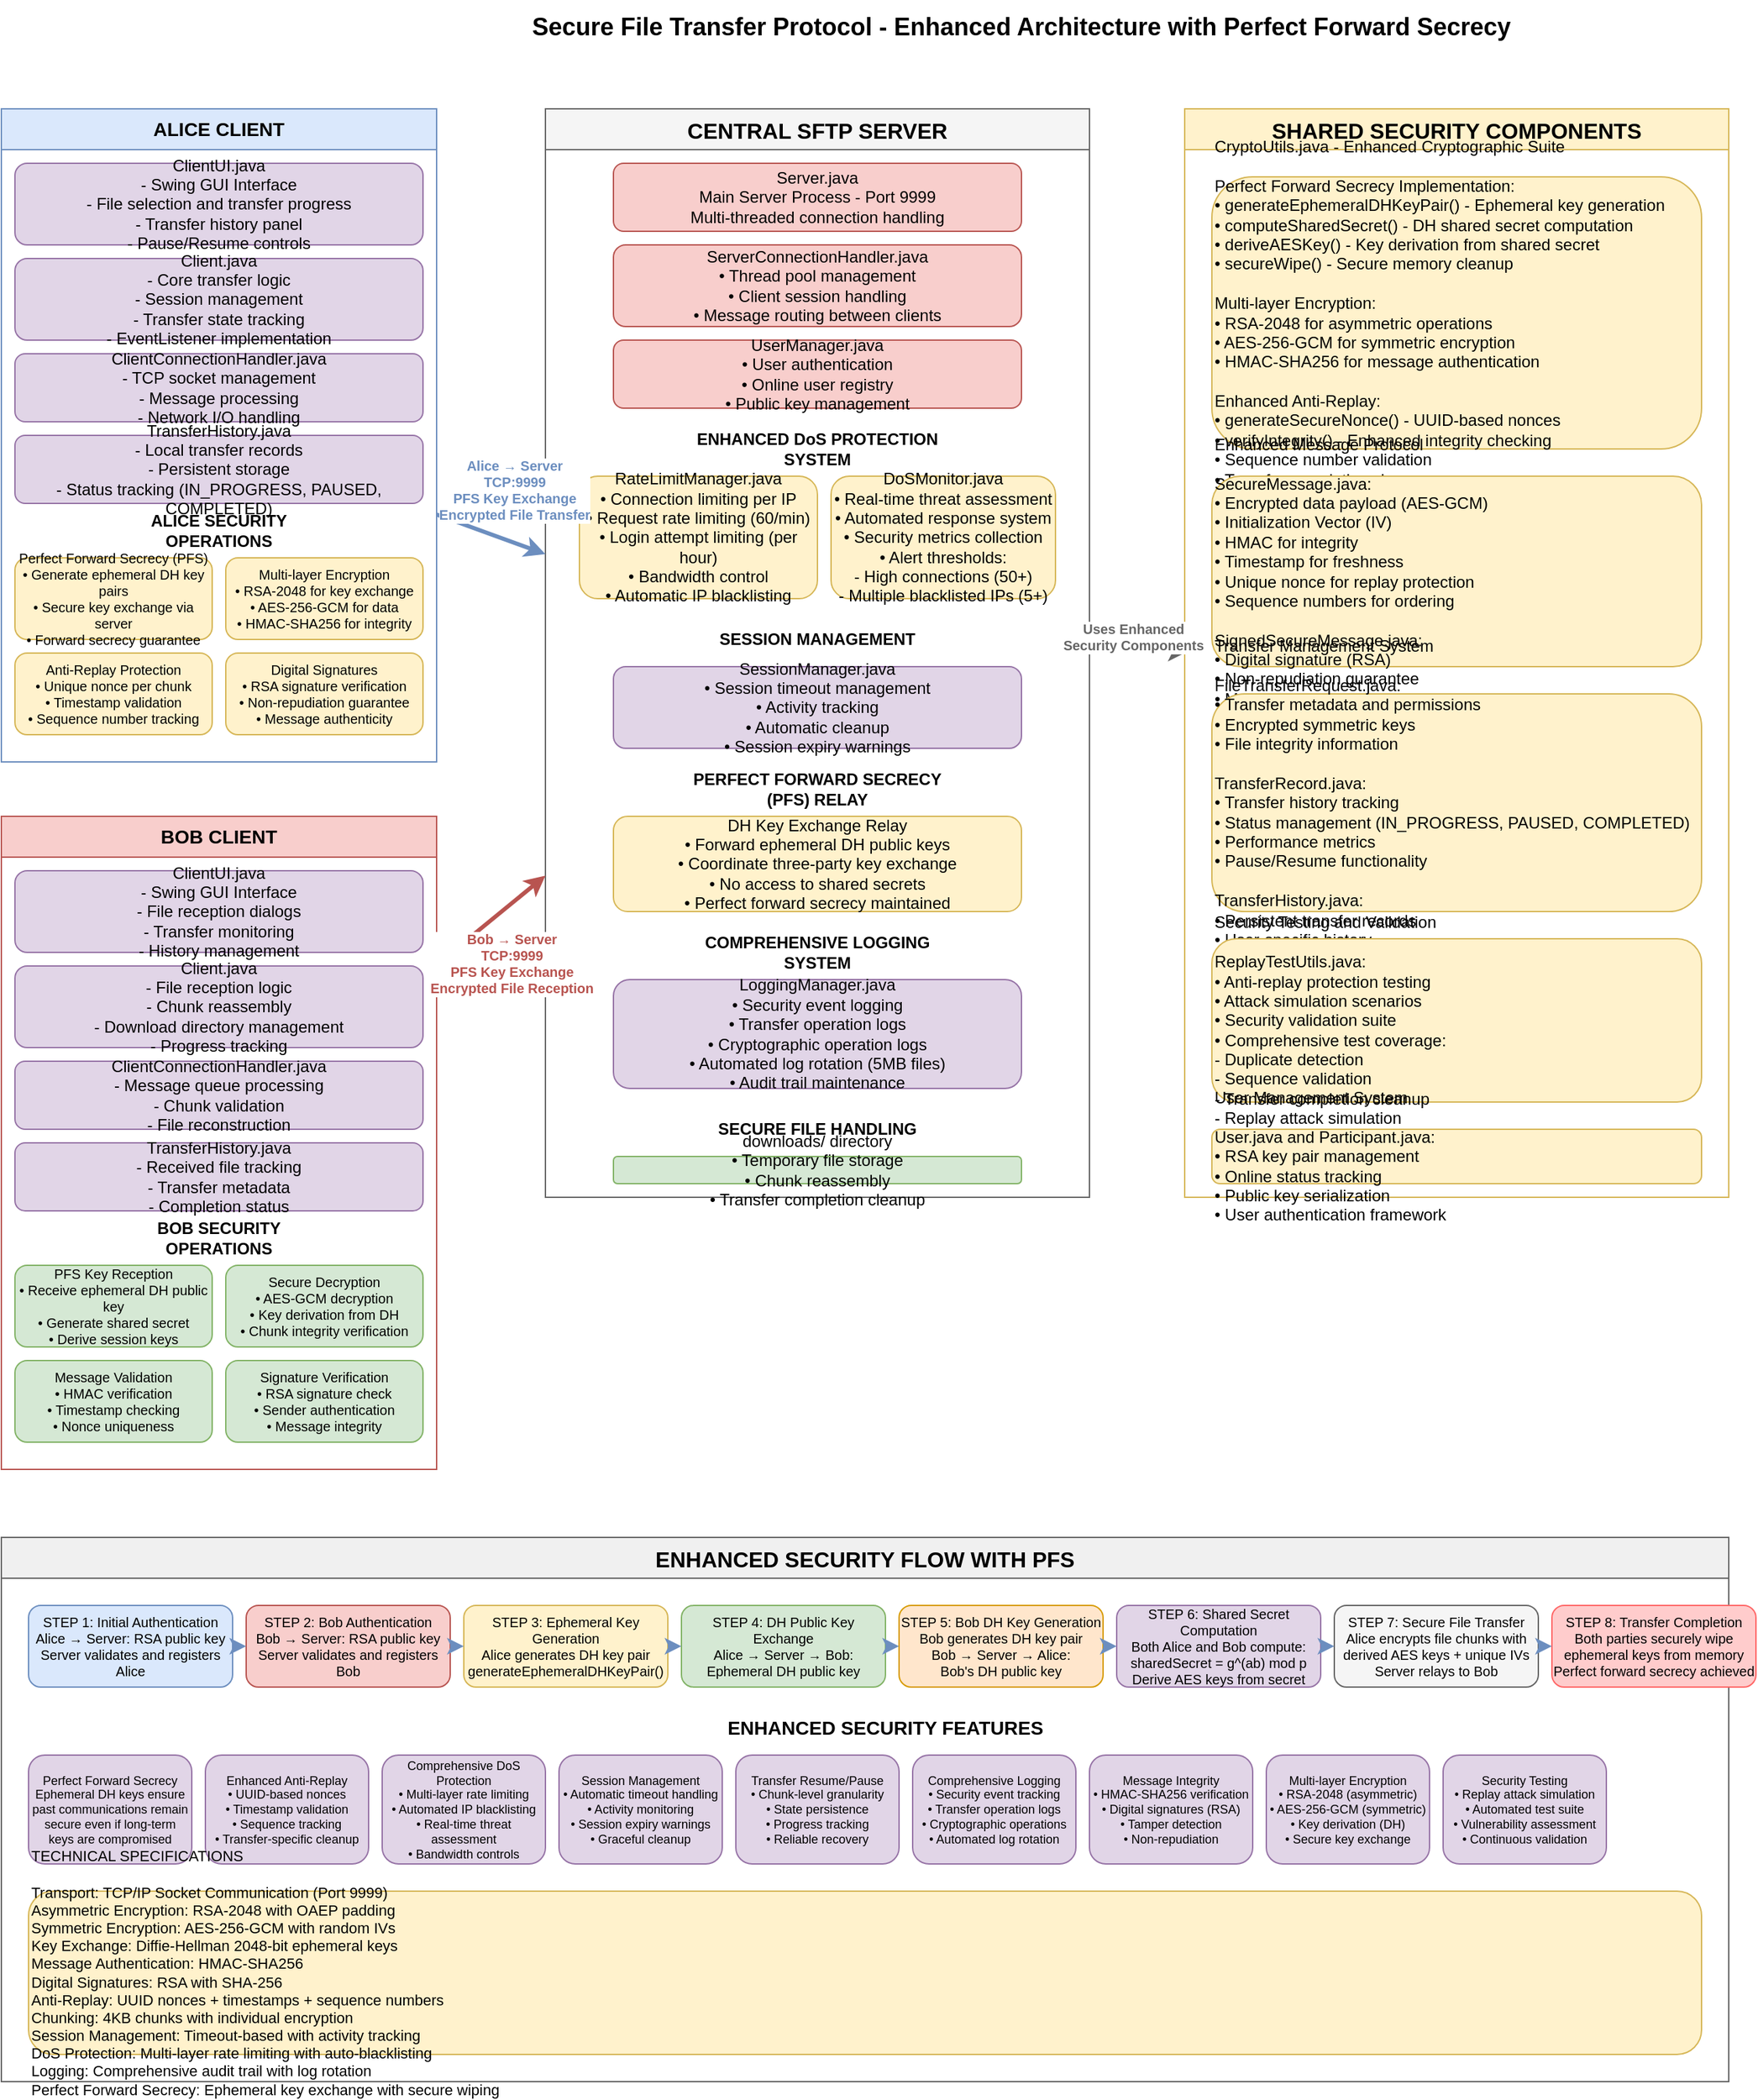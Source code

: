 <mxfile version="28.0.6">
  <diagram name="Updated SFTP Architecture with PFS" id="updated-sftp-architecture">
    <mxGraphModel dx="2066" dy="1184" grid="1" gridSize="10" guides="1" tooltips="1" connect="1" arrows="1" fold="1" page="1" pageScale="1" pageWidth="1800" pageHeight="1600" math="0" shadow="0">
      <root>
        <mxCell id="0" />
        <mxCell id="1" parent="0" />
        <mxCell id="title" value="Secure File Transfer Protocol - Enhanced Architecture with Perfect Forward Secrecy" style="text;html=1;strokeColor=none;fillColor=none;align=center;verticalAlign=middle;whiteSpace=wrap;rounded=0;fontSize=18;fontStyle=1" parent="1" vertex="1">
          <mxGeometry x="400" y="20" width="800" height="40" as="geometry" />
        </mxCell>
        <mxCell id="alice-container" value="ALICE CLIENT" style="swimlane;fontStyle=1;align=center;verticalAlign=top;childLayout=stackLayout;horizontal=1;startSize=30;horizontalStack=0;resizeParent=1;resizeParentMax=0;resizeLast=0;collapsible=0;marginBottom=0;fillColor=#dae8fc;strokeColor=#6c8ebf;fontSize=14" parent="1" vertex="1">
          <mxGeometry x="50" y="100" width="320" height="480" as="geometry" />
        </mxCell>
        <mxCell id="alice-ui" value="ClientUI.java&#xa;- Swing GUI Interface&#xa;- File selection and transfer progress&#xa;- Transfer history panel&#xa;- Pause/Resume controls" style="rounded=1;whiteSpace=wrap;html=1;fillColor=#e1d5e7;strokeColor=#9673a6" parent="alice-container" vertex="1">
          <mxGeometry x="10" y="40" width="300" height="60" as="geometry" />
        </mxCell>
        <mxCell id="alice-client" value="Client.java&#xa;- Core transfer logic&#xa;- Session management&#xa;- Transfer state tracking&#xa;- EventListener implementation" style="rounded=1;whiteSpace=wrap;html=1;fillColor=#e1d5e7;strokeColor=#9673a6" parent="alice-container" vertex="1">
          <mxGeometry x="10" y="110" width="300" height="60" as="geometry" />
        </mxCell>
        <mxCell id="alice-handler" value="ClientConnectionHandler.java&#xa;- TCP socket management&#xa;- Message processing&#xa;- Network I/O handling" style="rounded=1;whiteSpace=wrap;html=1;fillColor=#e1d5e7;strokeColor=#9673a6" parent="alice-container" vertex="1">
          <mxGeometry x="10" y="180" width="300" height="50" as="geometry" />
        </mxCell>
        <mxCell id="alice-history" value="TransferHistory.java&#xa;- Local transfer records&#xa;- Persistent storage&#xa;- Status tracking (IN_PROGRESS, PAUSED, COMPLETED)" style="rounded=1;whiteSpace=wrap;html=1;fillColor=#e1d5e7;strokeColor=#9673a6" parent="alice-container" vertex="1">
          <mxGeometry x="10" y="240" width="300" height="50" as="geometry" />
        </mxCell>
        <mxCell id="alice-security-title" value="ALICE SECURITY OPERATIONS" style="text;html=1;strokeColor=none;fillColor=none;align=center;verticalAlign=middle;whiteSpace=wrap;rounded=0;fontSize=12;fontStyle=1" parent="alice-container" vertex="1">
          <mxGeometry x="85" y="300" width="150" height="20" as="geometry" />
        </mxCell>
        <mxCell id="alice-crypto" value="Perfect Forward Secrecy (PFS)&#xa;• Generate ephemeral DH key pairs&#xa;• Secure key exchange via server&#xa;• Forward secrecy guarantee" style="rounded=1;whiteSpace=wrap;html=1;fillColor=#fff2cc;strokeColor=#d6b656;fontSize=10" parent="alice-container" vertex="1">
          <mxGeometry x="10" y="330" width="145" height="60" as="geometry" />
        </mxCell>
        <mxCell id="alice-encryption" value="Multi-layer Encryption&#xa;• RSA-2048 for key exchange&#xa;• AES-256-GCM for data&#xa;• HMAC-SHA256 for integrity" style="rounded=1;whiteSpace=wrap;html=1;fillColor=#fff2cc;strokeColor=#d6b656;fontSize=10" parent="alice-container" vertex="1">
          <mxGeometry x="165" y="330" width="145" height="60" as="geometry" />
        </mxCell>
        <mxCell id="alice-replay" value="Anti-Replay Protection&#xa;• Unique nonce per chunk&#xa;• Timestamp validation&#xa;• Sequence number tracking" style="rounded=1;whiteSpace=wrap;html=1;fillColor=#fff2cc;strokeColor=#d6b656;fontSize=10" parent="alice-container" vertex="1">
          <mxGeometry x="10" y="400" width="145" height="60" as="geometry" />
        </mxCell>
        <mxCell id="alice-digital-sig" value="Digital Signatures&#xa;• RSA signature verification&#xa;• Non-repudiation guarantee&#xa;• Message authenticity" style="rounded=1;whiteSpace=wrap;html=1;fillColor=#fff2cc;strokeColor=#d6b656;fontSize=10" parent="alice-container" vertex="1">
          <mxGeometry x="165" y="400" width="145" height="60" as="geometry" />
        </mxCell>
        <mxCell id="bob-container" value="BOB CLIENT" style="swimlane;fontStyle=1;align=center;verticalAlign=top;childLayout=stackLayout;horizontal=1;startSize=30;horizontalStack=0;resizeParent=1;resizeParentMax=0;resizeLast=0;collapsible=0;marginBottom=0;fillColor=#f8cecc;strokeColor=#b85450;fontSize=14" parent="1" vertex="1">
          <mxGeometry x="50" y="620" width="320" height="480" as="geometry" />
        </mxCell>
        <mxCell id="bob-ui" value="ClientUI.java&#xa;- Swing GUI Interface&#xa;- File reception dialogs&#xa;- Transfer monitoring&#xa;- History management" style="rounded=1;whiteSpace=wrap;html=1;fillColor=#e1d5e7;strokeColor=#9673a6" parent="bob-container" vertex="1">
          <mxGeometry x="10" y="40" width="300" height="60" as="geometry" />
        </mxCell>
        <mxCell id="bob-client" value="Client.java&#xa;- File reception logic&#xa;- Chunk reassembly&#xa;- Download directory management&#xa;- Progress tracking" style="rounded=1;whiteSpace=wrap;html=1;fillColor=#e1d5e7;strokeColor=#9673a6" parent="bob-container" vertex="1">
          <mxGeometry x="10" y="110" width="300" height="60" as="geometry" />
        </mxCell>
        <mxCell id="bob-handler" value="ClientConnectionHandler.java&#xa;- Message queue processing&#xa;- Chunk validation&#xa;- File reconstruction" style="rounded=1;whiteSpace=wrap;html=1;fillColor=#e1d5e7;strokeColor=#9673a6" parent="bob-container" vertex="1">
          <mxGeometry x="10" y="180" width="300" height="50" as="geometry" />
        </mxCell>
        <mxCell id="bob-history" value="TransferHistory.java&#xa;- Received file tracking&#xa;- Transfer metadata&#xa;- Completion status" style="rounded=1;whiteSpace=wrap;html=1;fillColor=#e1d5e7;strokeColor=#9673a6" parent="bob-container" vertex="1">
          <mxGeometry x="10" y="240" width="300" height="50" as="geometry" />
        </mxCell>
        <mxCell id="bob-security-title" value="BOB SECURITY OPERATIONS" style="text;html=1;strokeColor=none;fillColor=none;align=center;verticalAlign=middle;whiteSpace=wrap;rounded=0;fontSize=12;fontStyle=1" parent="bob-container" vertex="1">
          <mxGeometry x="85" y="300" width="150" height="20" as="geometry" />
        </mxCell>
        <mxCell id="bob-pfs" value="PFS Key Reception&#xa;• Receive ephemeral DH public key&#xa;• Generate shared secret&#xa;• Derive session keys" style="rounded=1;whiteSpace=wrap;html=1;fillColor=#d5e8d4;strokeColor=#82b366;fontSize=10" parent="bob-container" vertex="1">
          <mxGeometry x="10" y="330" width="145" height="60" as="geometry" />
        </mxCell>
        <mxCell id="bob-decryption" value="Secure Decryption&#xa;• AES-GCM decryption&#xa;• Key derivation from DH&#xa;• Chunk integrity verification" style="rounded=1;whiteSpace=wrap;html=1;fillColor=#d5e8d4;strokeColor=#82b366;fontSize=10" parent="bob-container" vertex="1">
          <mxGeometry x="165" y="330" width="145" height="60" as="geometry" />
        </mxCell>
        <mxCell id="bob-validation" value="Message Validation&#xa;• HMAC verification&#xa;• Timestamp checking&#xa;• Nonce uniqueness" style="rounded=1;whiteSpace=wrap;html=1;fillColor=#d5e8d4;strokeColor=#82b366;fontSize=10" parent="bob-container" vertex="1">
          <mxGeometry x="10" y="400" width="145" height="60" as="geometry" />
        </mxCell>
        <mxCell id="bob-signature" value="Signature Verification&#xa;• RSA signature check&#xa;• Sender authentication&#xa;• Message integrity" style="rounded=1;whiteSpace=wrap;html=1;fillColor=#d5e8d4;strokeColor=#82b366;fontSize=10" parent="bob-container" vertex="1">
          <mxGeometry x="165" y="400" width="145" height="60" as="geometry" />
        </mxCell>
        <mxCell id="server-container" value="CENTRAL SFTP SERVER" style="swimlane;fontStyle=1;align=center;verticalAlign=top;childLayout=stackLayout;horizontal=1;startSize=30;horizontalStack=0;resizeParent=1;resizeParentMax=0;resizeLast=0;collapsible=0;marginBottom=0;fillColor=#f5f5f5;strokeColor=#666666;fontSize=16" parent="1" vertex="1">
          <mxGeometry x="450" y="100" width="400" height="800" as="geometry" />
        </mxCell>
        <mxCell id="server-main" value="Server.java&#xa;Main Server Process - Port 9999&#xa;Multi-threaded connection handling" style="rounded=1;whiteSpace=wrap;html=1;fillColor=#f8cecc;strokeColor=#b85450" parent="server-container" vertex="1">
          <mxGeometry x="50" y="40" width="300" height="50" as="geometry" />
        </mxCell>
        <mxCell id="server-connection-mgmt" value="ServerConnectionHandler.java&#xa;• Thread pool management&#xa;• Client session handling&#xa;• Message routing between clients" style="rounded=1;whiteSpace=wrap;html=1;fillColor=#f8cecc;strokeColor=#b85450" parent="server-container" vertex="1">
          <mxGeometry x="50" y="100" width="300" height="60" as="geometry" />
        </mxCell>
        <mxCell id="user-manager" value="UserManager.java&#xa;• User authentication&#xa;• Online user registry&#xa;• Public key management" style="rounded=1;whiteSpace=wrap;html=1;fillColor=#f8cecc;strokeColor=#b85450" parent="server-container" vertex="1">
          <mxGeometry x="50" y="170" width="300" height="50" as="geometry" />
        </mxCell>
        <mxCell id="dos-title" value="ENHANCED DoS PROTECTION SYSTEM" style="text;html=1;strokeColor=none;fillColor=none;align=center;verticalAlign=middle;whiteSpace=wrap;rounded=0;fontSize=12;fontStyle=1" parent="server-container" vertex="1">
          <mxGeometry x="100" y="240" width="200" height="20" as="geometry" />
        </mxCell>
        <mxCell id="rate-limit-manager" value="RateLimitManager.java&#xa;• Connection limiting per IP&#xa;• Request rate limiting (60/min)&#xa;• Login attempt limiting (per hour)&#xa;• Bandwidth control&#xa;• Automatic IP blacklisting" style="rounded=1;whiteSpace=wrap;html=1;fillColor=#fff2cc;strokeColor=#d6b656" parent="server-container" vertex="1">
          <mxGeometry x="25" y="270" width="175" height="90" as="geometry" />
        </mxCell>
        <mxCell id="dos-monitor" value="DoSMonitor.java&#xa;• Real-time threat assessment&#xa;• Automated response system&#xa;• Security metrics collection&#xa;• Alert thresholds:&#xa;  - High connections (50+)&#xa;  - Multiple blacklisted IPs (5+)" style="rounded=1;whiteSpace=wrap;html=1;fillColor=#fff2cc;strokeColor=#d6b656" parent="server-container" vertex="1">
          <mxGeometry x="210" y="270" width="165" height="90" as="geometry" />
        </mxCell>
        <mxCell id="session-title" value="SESSION MANAGEMENT" style="text;html=1;strokeColor=none;fillColor=none;align=center;verticalAlign=middle;whiteSpace=wrap;rounded=0;fontSize=12;fontStyle=1" parent="server-container" vertex="1">
          <mxGeometry x="100" y="380" width="200" height="20" as="geometry" />
        </mxCell>
        <mxCell id="session-manager" value="SessionManager.java&#xa;• Session timeout management&#xa;• Activity tracking&#xa;• Automatic cleanup&#xa;• Session expiry warnings" style="rounded=1;whiteSpace=wrap;html=1;fillColor=#e1d5e7;strokeColor=#9673a6" parent="server-container" vertex="1">
          <mxGeometry x="50" y="410" width="300" height="60" as="geometry" />
        </mxCell>
        <mxCell id="pfs-title" value="PERFECT FORWARD SECRECY (PFS) RELAY" style="text;html=1;strokeColor=none;fillColor=none;align=center;verticalAlign=middle;whiteSpace=wrap;rounded=0;fontSize=12;fontStyle=1" parent="server-container" vertex="1">
          <mxGeometry x="100" y="490" width="200" height="20" as="geometry" />
        </mxCell>
        <mxCell id="pfs-relay" value="DH Key Exchange Relay&#xa;• Forward ephemeral DH public keys&#xa;• Coordinate three-party key exchange&#xa;• No access to shared secrets&#xa;• Perfect forward secrecy maintained" style="rounded=1;whiteSpace=wrap;html=1;fillColor=#fff2cc;strokeColor=#d6b656" parent="server-container" vertex="1">
          <mxGeometry x="50" y="520" width="300" height="70" as="geometry" />
        </mxCell>
        <mxCell id="logging-title" value="COMPREHENSIVE LOGGING SYSTEM" style="text;html=1;strokeColor=none;fillColor=none;align=center;verticalAlign=middle;whiteSpace=wrap;rounded=0;fontSize=12;fontStyle=1" parent="server-container" vertex="1">
          <mxGeometry x="100" y="610" width="200" height="20" as="geometry" />
        </mxCell>
        <mxCell id="logging-manager" value="LoggingManager.java&#xa;• Security event logging&#xa;• Transfer operation logs&#xa;• Cryptographic operation logs&#xa;• Automated log rotation (5MB files)&#xa;• Audit trail maintenance" style="rounded=1;whiteSpace=wrap;html=1;fillColor=#e1d5e7;strokeColor=#9673a6" parent="server-container" vertex="1">
          <mxGeometry x="50" y="640" width="300" height="80" as="geometry" />
        </mxCell>
        <mxCell id="storage-title" value="SECURE FILE HANDLING" style="text;html=1;strokeColor=none;fillColor=none;align=center;verticalAlign=middle;whiteSpace=wrap;rounded=0;fontSize=12;fontStyle=1" parent="server-container" vertex="1">
          <mxGeometry x="100" y="740" width="200" height="20" as="geometry" />
        </mxCell>
        <mxCell id="file-storage" value="downloads/ directory&#xa;• Temporary file storage&#xa;• Chunk reassembly&#xa;• Transfer completion cleanup" style="rounded=1;whiteSpace=wrap;html=1;fillColor=#d5e8d4;strokeColor=#82b366" parent="server-container" vertex="1">
          <mxGeometry x="50" y="770" width="300" height="20" as="geometry" />
        </mxCell>
        <mxCell id="shared-container" value="SHARED SECURITY COMPONENTS" style="swimlane;fontStyle=1;align=center;verticalAlign=top;childLayout=stackLayout;horizontal=1;startSize=30;horizontalStack=0;resizeParent=1;resizeParentMax=0;resizeLast=0;collapsible=0;marginBottom=0;fillColor=#fff2cc;strokeColor=#d6b656;fontSize=16" parent="1" vertex="1">
          <mxGeometry x="920" y="100" width="400" height="800" as="geometry" />
        </mxCell>
        <mxCell id="crypto-utils" value="CryptoUtils.java - Enhanced Cryptographic Suite&#xa;&#xa;Perfect Forward Secrecy Implementation:&#xa;• generateEphemeralDHKeyPair() - Ephemeral key generation&#xa;• computeSharedSecret() - DH shared secret computation&#xa;• deriveAESKey() - Key derivation from shared secret&#xa;• secureWipe() - Secure memory cleanup&#xa;&#xa;Multi-layer Encryption:&#xa;• RSA-2048 for asymmetric operations&#xa;• AES-256-GCM for symmetric encryption&#xa;• HMAC-SHA256 for message authentication&#xa;&#xa;Enhanced Anti-Replay:&#xa;• generateSecureNonce() - UUID-based nonces&#xa;• verifyIntegrity() - Enhanced integrity checking&#xa;• Sequence number validation&#xa;• Transfer completion cleanup" style="rounded=1;whiteSpace=wrap;html=1;fillColor=#fff2cc;strokeColor=#d6b656;align=left" parent="shared-container" vertex="1">
          <mxGeometry x="20" y="50" width="360" height="200" as="geometry" />
        </mxCell>
        <mxCell id="message-protocol" value="Enhanced Message Protocol&#xa;&#xa;SecureMessage.java:&#xa;• Encrypted data payload (AES-GCM)&#xa;• Initialization Vector (IV)&#xa;• HMAC for integrity&#xa;• Timestamp for freshness&#xa;• Unique nonce for replay protection&#xa;• Sequence numbers for ordering&#xa;&#xa;SignedSecureMessage.java:&#xa;• Digital signature (RSA)&#xa;• Non-repudiation guarantee&#xa;• Message authenticity verification" style="rounded=1;whiteSpace=wrap;html=1;fillColor=#fff2cc;strokeColor=#d6b656;align=left" parent="shared-container" vertex="1">
          <mxGeometry x="20" y="270" width="360" height="140" as="geometry" />
        </mxCell>
        <mxCell id="transfer-mgmt" value="Transfer Management System&#xa;&#xa;FileTransferRequest.java:&#xa;• Transfer metadata and permissions&#xa;• Encrypted symmetric keys&#xa;• File integrity information&#xa;&#xa;TransferRecord.java:&#xa;• Transfer history tracking&#xa;• Status management (IN_PROGRESS, PAUSED, COMPLETED)&#xa;• Performance metrics&#xa;• Pause/Resume functionality&#xa;&#xa;TransferHistory.java:&#xa;• Persistent transfer records&#xa;• User-specific history&#xa;• Audit trail maintenance" style="rounded=1;whiteSpace=wrap;html=1;fillColor=#fff2cc;strokeColor=#d6b656;align=left" parent="shared-container" vertex="1">
          <mxGeometry x="20" y="430" width="360" height="160" as="geometry" />
        </mxCell>
        <mxCell id="security-testing" value="Security Testing and Validation&#xa;&#xa;ReplayTestUtils.java:&#xa;• Anti-replay protection testing&#xa;• Attack simulation scenarios&#xa;• Security validation suite&#xa;• Comprehensive test coverage:&#xa;  - Duplicate detection&#xa;  - Sequence validation&#xa;  - Transfer completion cleanup&#xa;  - Replay attack simulation" style="rounded=1;whiteSpace=wrap;html=1;fillColor=#fff2cc;strokeColor=#d6b656;align=left" parent="shared-container" vertex="1">
          <mxGeometry x="20" y="610" width="360" height="120" as="geometry" />
        </mxCell>
        <mxCell id="user-system" value="User Management System&#xa;&#xa;User.java and Participant.java:&#xa;• RSA key pair management&#xa;• Online status tracking&#xa;• Public key serialization&#xa;• User authentication framework" style="rounded=1;whiteSpace=wrap;html=1;fillColor=#fff2cc;strokeColor=#d6b656;align=left" parent="shared-container" vertex="1">
          <mxGeometry x="20" y="750" width="360" height="40" as="geometry" />
        </mxCell>
        <mxCell id="security-flow-container" value="ENHANCED SECURITY FLOW WITH PFS" style="swimlane;fontStyle=1;align=center;verticalAlign=top;childLayout=stackLayout;horizontal=1;startSize=30;horizontalStack=0;resizeParent=1;resizeParentMax=0;resizeLast=0;collapsible=0;marginBottom=0;fillColor=#f0f0f0;strokeColor=#666666;fontSize=16" parent="1" vertex="1">
          <mxGeometry x="50" y="1150" width="1270" height="400" as="geometry" />
        </mxCell>
        <mxCell id="pfs-step1" value="STEP 1: Initial Authentication&#xa;Alice → Server: RSA public key&#xa;Server validates and registers Alice" style="rounded=1;whiteSpace=wrap;html=1;fillColor=#dae8fc;strokeColor=#6c8ebf;fontSize=10" parent="security-flow-container" vertex="1">
          <mxGeometry x="20" y="50" width="150" height="60" as="geometry" />
        </mxCell>
        <mxCell id="pfs-step2" value="STEP 2: Bob Authentication&#xa;Bob → Server: RSA public key&#xa;Server validates and registers Bob" style="rounded=1;whiteSpace=wrap;html=1;fillColor=#f8cecc;strokeColor=#b85450;fontSize=10" parent="security-flow-container" vertex="1">
          <mxGeometry x="180" y="50" width="150" height="60" as="geometry" />
        </mxCell>
        <mxCell id="pfs-step3" value="STEP 3: Ephemeral Key Generation&#xa;Alice generates DH key pair&#xa;generateEphemeralDHKeyPair()" style="rounded=1;whiteSpace=wrap;html=1;fillColor=#fff2cc;strokeColor=#d6b656;fontSize=10" parent="security-flow-container" vertex="1">
          <mxGeometry x="340" y="50" width="150" height="60" as="geometry" />
        </mxCell>
        <mxCell id="pfs-step4" value="STEP 4: DH Public Key Exchange&#xa;Alice → Server → Bob:&#xa;Ephemeral DH public key" style="rounded=1;whiteSpace=wrap;html=1;fillColor=#d5e8d4;strokeColor=#82b366;fontSize=10" parent="security-flow-container" vertex="1">
          <mxGeometry x="500" y="50" width="150" height="60" as="geometry" />
        </mxCell>
        <mxCell id="pfs-step5" value="STEP 5: Bob DH Key Generation&#xa;Bob generates DH key pair&#xa;Bob → Server → Alice:&#xa;Bob&#39;s DH public key" style="rounded=1;whiteSpace=wrap;html=1;fillColor=#ffe6cc;strokeColor=#d79b00;fontSize=10" parent="security-flow-container" vertex="1">
          <mxGeometry x="660" y="50" width="150" height="60" as="geometry" />
        </mxCell>
        <mxCell id="pfs-step6" value="STEP 6: Shared Secret Computation&#xa;Both Alice and Bob compute:&#xa;sharedSecret = g^(ab) mod p&#xa;Derive AES keys from secret" style="rounded=1;whiteSpace=wrap;html=1;fillColor=#e1d5e7;strokeColor=#9673a6;fontSize=10" parent="security-flow-container" vertex="1">
          <mxGeometry x="820" y="50" width="150" height="60" as="geometry" />
        </mxCell>
        <mxCell id="pfs-step7" value="STEP 7: Secure File Transfer&#xa;Alice encrypts file chunks with&#xa;derived AES keys + unique IVs&#xa;Server relays to Bob" style="rounded=1;whiteSpace=wrap;html=1;fillColor=#f5f5f5;strokeColor=#666666;fontSize=10" parent="security-flow-container" vertex="1">
          <mxGeometry x="980" y="50" width="150" height="60" as="geometry" />
        </mxCell>
        <mxCell id="pfs-step8" value="STEP 8: Transfer Completion&#xa;Both parties securely wipe&#xa;ephemeral keys from memory&#xa;Perfect forward secrecy achieved" style="rounded=1;whiteSpace=wrap;html=1;fillColor=#ffcccc;strokeColor=#ff6666;fontSize=10" parent="security-flow-container" vertex="1">
          <mxGeometry x="1140" y="50" width="150" height="60" as="geometry" />
        </mxCell>
        <mxCell id="enhanced-security-title" value="ENHANCED SECURITY FEATURES" style="text;html=1;strokeColor=none;fillColor=none;align=center;verticalAlign=middle;whiteSpace=wrap;rounded=0;fontSize=14;fontStyle=1" parent="security-flow-container" vertex="1">
          <mxGeometry x="500" y="130" width="300" height="20" as="geometry" />
        </mxCell>
        <mxCell id="sec-feature1" value="Perfect Forward Secrecy&#xa;Ephemeral DH keys ensure&#xa;past communications remain&#xa;secure even if long-term&#xa;keys are compromised" style="rounded=1;whiteSpace=wrap;html=1;fillColor=#e1d5e7;strokeColor=#9673a6;fontSize=9" parent="security-flow-container" vertex="1">
          <mxGeometry x="20" y="160" width="120" height="80" as="geometry" />
        </mxCell>
        <mxCell id="sec-feature2" value="Enhanced Anti-Replay&#xa;• UUID-based nonces&#xa;• Timestamp validation&#xa;• Sequence tracking&#xa;• Transfer-specific cleanup" style="rounded=1;whiteSpace=wrap;html=1;fillColor=#e1d5e7;strokeColor=#9673a6;fontSize=9" parent="security-flow-container" vertex="1">
          <mxGeometry x="150" y="160" width="120" height="80" as="geometry" />
        </mxCell>
        <mxCell id="sec-feature3" value="Comprehensive DoS Protection&#xa;• Multi-layer rate limiting&#xa;• Automated IP blacklisting&#xa;• Real-time threat assessment&#xa;• Bandwidth controls" style="rounded=1;whiteSpace=wrap;html=1;fillColor=#e1d5e7;strokeColor=#9673a6;fontSize=9" parent="security-flow-container" vertex="1">
          <mxGeometry x="280" y="160" width="120" height="80" as="geometry" />
        </mxCell>
        <mxCell id="sec-feature4" value="Session Management&#xa;• Automatic timeout handling&#xa;• Activity monitoring&#xa;• Session expiry warnings&#xa;• Graceful cleanup" style="rounded=1;whiteSpace=wrap;html=1;fillColor=#e1d5e7;strokeColor=#9673a6;fontSize=9" parent="security-flow-container" vertex="1">
          <mxGeometry x="410" y="160" width="120" height="80" as="geometry" />
        </mxCell>
        <mxCell id="sec-feature5" value="Transfer Resume/Pause&#xa;• Chunk-level granularity&#xa;• State persistence&#xa;• Progress tracking&#xa;• Reliable recovery" style="rounded=1;whiteSpace=wrap;html=1;fillColor=#e1d5e7;strokeColor=#9673a6;fontSize=9" parent="security-flow-container" vertex="1">
          <mxGeometry x="540" y="160" width="120" height="80" as="geometry" />
        </mxCell>
        <mxCell id="sec-feature6" value="Comprehensive Logging&#xa;• Security event tracking&#xa;• Transfer operation logs&#xa;• Cryptographic operations&#xa;• Automated log rotation" style="rounded=1;whiteSpace=wrap;html=1;fillColor=#e1d5e7;strokeColor=#9673a6;fontSize=9" parent="security-flow-container" vertex="1">
          <mxGeometry x="670" y="160" width="120" height="80" as="geometry" />
        </mxCell>
        <mxCell id="sec-feature7" value="Message Integrity&#xa;• HMAC-SHA256 verification&#xa;• Digital signatures (RSA)&#xa;• Tamper detection&#xa;• Non-repudiation" style="rounded=1;whiteSpace=wrap;html=1;fillColor=#e1d5e7;strokeColor=#9673a6;fontSize=9" parent="security-flow-container" vertex="1">
          <mxGeometry x="800" y="160" width="120" height="80" as="geometry" />
        </mxCell>
        <mxCell id="sec-feature8" value="Multi-layer Encryption&#xa;• RSA-2048 (asymmetric)&#xa;• AES-256-GCM (symmetric)&#xa;• Key derivation (DH)&#xa;• Secure key exchange" style="rounded=1;whiteSpace=wrap;html=1;fillColor=#e1d5e7;strokeColor=#9673a6;fontSize=9" parent="security-flow-container" vertex="1">
          <mxGeometry x="930" y="160" width="120" height="80" as="geometry" />
        </mxCell>
        <mxCell id="sec-feature9" value="Security Testing&#xa;• Replay attack simulation&#xa;• Automated test suite&#xa;• Vulnerability assessment&#xa;• Continuous validation" style="rounded=1;whiteSpace=wrap;html=1;fillColor=#e1d5e7;strokeColor=#9673a6;fontSize=9" parent="security-flow-container" vertex="1">
          <mxGeometry x="1060" y="160" width="120" height="80" as="geometry" />
        </mxCell>
        <mxCell id="tech-specs" value="TECHNICAL SPECIFICATIONS&#xa;&#xa;Transport: TCP/IP Socket Communication (Port 9999)&#xa;Asymmetric Encryption: RSA-2048 with OAEP padding&#xa;Symmetric Encryption: AES-256-GCM with random IVs&#xa;Key Exchange: Diffie-Hellman 2048-bit ephemeral keys&#xa;Message Authentication: HMAC-SHA256&#xa;Digital Signatures: RSA with SHA-256&#xa;Anti-Replay: UUID nonces + timestamps + sequence numbers&#xa;Chunking: 4KB chunks with individual encryption&#xa;Session Management: Timeout-based with activity tracking&#xa;DoS Protection: Multi-layer rate limiting with auto-blacklisting&#xa;Logging: Comprehensive audit trail with log rotation&#xa;Perfect Forward Secrecy: Ephemeral key exchange with secure wiping" style="rounded=1;whiteSpace=wrap;html=1;fillColor=#fff2cc;strokeColor=#d6b656;fontSize=11;align=left" parent="security-flow-container" vertex="1">
          <mxGeometry x="20" y="260" width="1230" height="120" as="geometry" />
        </mxCell>
        <mxCell id="alice-to-server" value="" style="endArrow=classic;html=1;rounded=0;strokeColor=#6c8ebf;strokeWidth=3;dashed=0" parent="1" source="alice-container" target="server-container" edge="1">
          <mxGeometry width="50" height="50" relative="1" as="geometry">
            <mxPoint x="400" y="600" as="sourcePoint" />
            <mxPoint x="450" y="550" as="targetPoint" />
          </mxGeometry>
        </mxCell>
        <mxCell id="alice-label" value="Alice → Server&#xa;TCP:9999&#xa;PFS Key Exchange&#xa;Encrypted File Transfer" style="edgeLabel;html=1;align=center;verticalAlign=middle;resizable=0;points=[];fontSize=10;fontColor=#6c8ebf;fontStyle=1" parent="alice-to-server" vertex="1" connectable="0">
          <mxGeometry x="-0.1" y="2" relative="1" as="geometry">
            <mxPoint x="20" y="-30" as="offset" />
          </mxGeometry>
        </mxCell>
        <mxCell id="bob-to-server" value="" style="endArrow=classic;html=1;rounded=0;strokeColor=#b85450;strokeWidth=3;dashed=0" parent="1" source="bob-container" target="server-container" edge="1">
          <mxGeometry width="50" height="50" relative="1" as="geometry">
            <mxPoint x="400" y="700" as="sourcePoint" />
            <mxPoint x="450" y="650" as="targetPoint" />
          </mxGeometry>
        </mxCell>
        <mxCell id="bob-label" value="Bob → Server&#xa;TCP:9999&#xa;PFS Key Exchange&#xa;Encrypted File Reception" style="edgeLabel;html=1;align=center;verticalAlign=middle;resizable=0;points=[];fontSize=10;fontColor=#b85450;fontStyle=1" parent="bob-to-server" vertex="1" connectable="0">
          <mxGeometry x="-0.1" y="2" relative="1" as="geometry">
            <mxPoint x="20" y="30" as="offset" />
          </mxGeometry>
        </mxCell>
        <mxCell id="server-to-shared" value="" style="endArrow=classic;html=1;rounded=0;strokeColor=#666666;strokeWidth=2;dashed=0" parent="1" source="server-container" target="shared-container" edge="1">
          <mxGeometry width="50" height="50" relative="1" as="geometry">
            <mxPoint x="850" y="500" as="sourcePoint" />
            <mxPoint x="920" y="500" as="targetPoint" />
          </mxGeometry>
        </mxCell>
        <mxCell id="shared-label" value="Uses Enhanced&#xa;Security Components" style="edgeLabel;html=1;align=center;verticalAlign=middle;resizable=0;points=[];fontSize=10;fontColor=#666666;fontStyle=1" parent="server-to-shared" vertex="1" connectable="0">
          <mxGeometry x="-0.1" y="2" relative="1" as="geometry">
            <mxPoint y="-10" as="offset" />
          </mxGeometry>
        </mxCell>
        <mxCell id="flow-arrow1" value="" style="endArrow=classic;html=1;rounded=0;strokeColor=#6c8ebf;strokeWidth=2" parent="1" source="pfs-step1" target="pfs-step2" edge="1">
          <mxGeometry width="50" height="50" relative="1" as="geometry">
            <mxPoint x="180" y="1230" as="sourcePoint" />
            <mxPoint x="200" y="1230" as="targetPoint" />
          </mxGeometry>
        </mxCell>
        <mxCell id="flow-arrow2" value="" style="endArrow=classic;html=1;rounded=0;strokeColor=#6c8ebf;strokeWidth=2" parent="1" source="pfs-step2" target="pfs-step3" edge="1">
          <mxGeometry width="50" height="50" relative="1" as="geometry">
            <mxPoint x="340" y="1230" as="sourcePoint" />
            <mxPoint x="360" y="1230" as="targetPoint" />
          </mxGeometry>
        </mxCell>
        <mxCell id="flow-arrow3" value="" style="endArrow=classic;html=1;rounded=0;strokeColor=#6c8ebf;strokeWidth=2" parent="1" source="pfs-step3" target="pfs-step4" edge="1">
          <mxGeometry width="50" height="50" relative="1" as="geometry">
            <mxPoint x="500" y="1230" as="sourcePoint" />
            <mxPoint x="520" y="1230" as="targetPoint" />
          </mxGeometry>
        </mxCell>
        <mxCell id="flow-arrow4" value="" style="endArrow=classic;html=1;rounded=0;strokeColor=#6c8ebf;strokeWidth=2" parent="1" source="pfs-step4" target="pfs-step5" edge="1">
          <mxGeometry width="50" height="50" relative="1" as="geometry">
            <mxPoint x="660" y="1230" as="sourcePoint" />
            <mxPoint x="680" y="1230" as="targetPoint" />
          </mxGeometry>
        </mxCell>
        <mxCell id="flow-arrow5" value="" style="endArrow=classic;html=1;rounded=0;strokeColor=#6c8ebf;strokeWidth=2" parent="1" source="pfs-step5" target="pfs-step6" edge="1">
          <mxGeometry width="50" height="50" relative="1" as="geometry">
            <mxPoint x="820" y="1230" as="sourcePoint" />
            <mxPoint x="840" y="1230" as="targetPoint" />
          </mxGeometry>
        </mxCell>
        <mxCell id="flow-arrow6" value="" style="endArrow=classic;html=1;rounded=0;strokeColor=#6c8ebf;strokeWidth=2" parent="1" source="pfs-step6" target="pfs-step7" edge="1">
          <mxGeometry width="50" height="50" relative="1" as="geometry">
            <mxPoint x="980" y="1230" as="sourcePoint" />
            <mxPoint x="1000" y="1230" as="targetPoint" />
          </mxGeometry>
        </mxCell>
        <mxCell id="flow-arrow7" value="" style="endArrow=classic;html=1;rounded=0;strokeColor=#6c8ebf;strokeWidth=2" parent="1" source="pfs-step7" target="pfs-step8" edge="1">
          <mxGeometry width="50" height="50" relative="1" as="geometry">
            <mxPoint x="1140" y="1230" as="sourcePoint" />
            <mxPoint x="1160" y="1230" as="targetPoint" />
          </mxGeometry>
        </mxCell>
      </root>
    </mxGraphModel>
  </diagram>
</mxfile>
